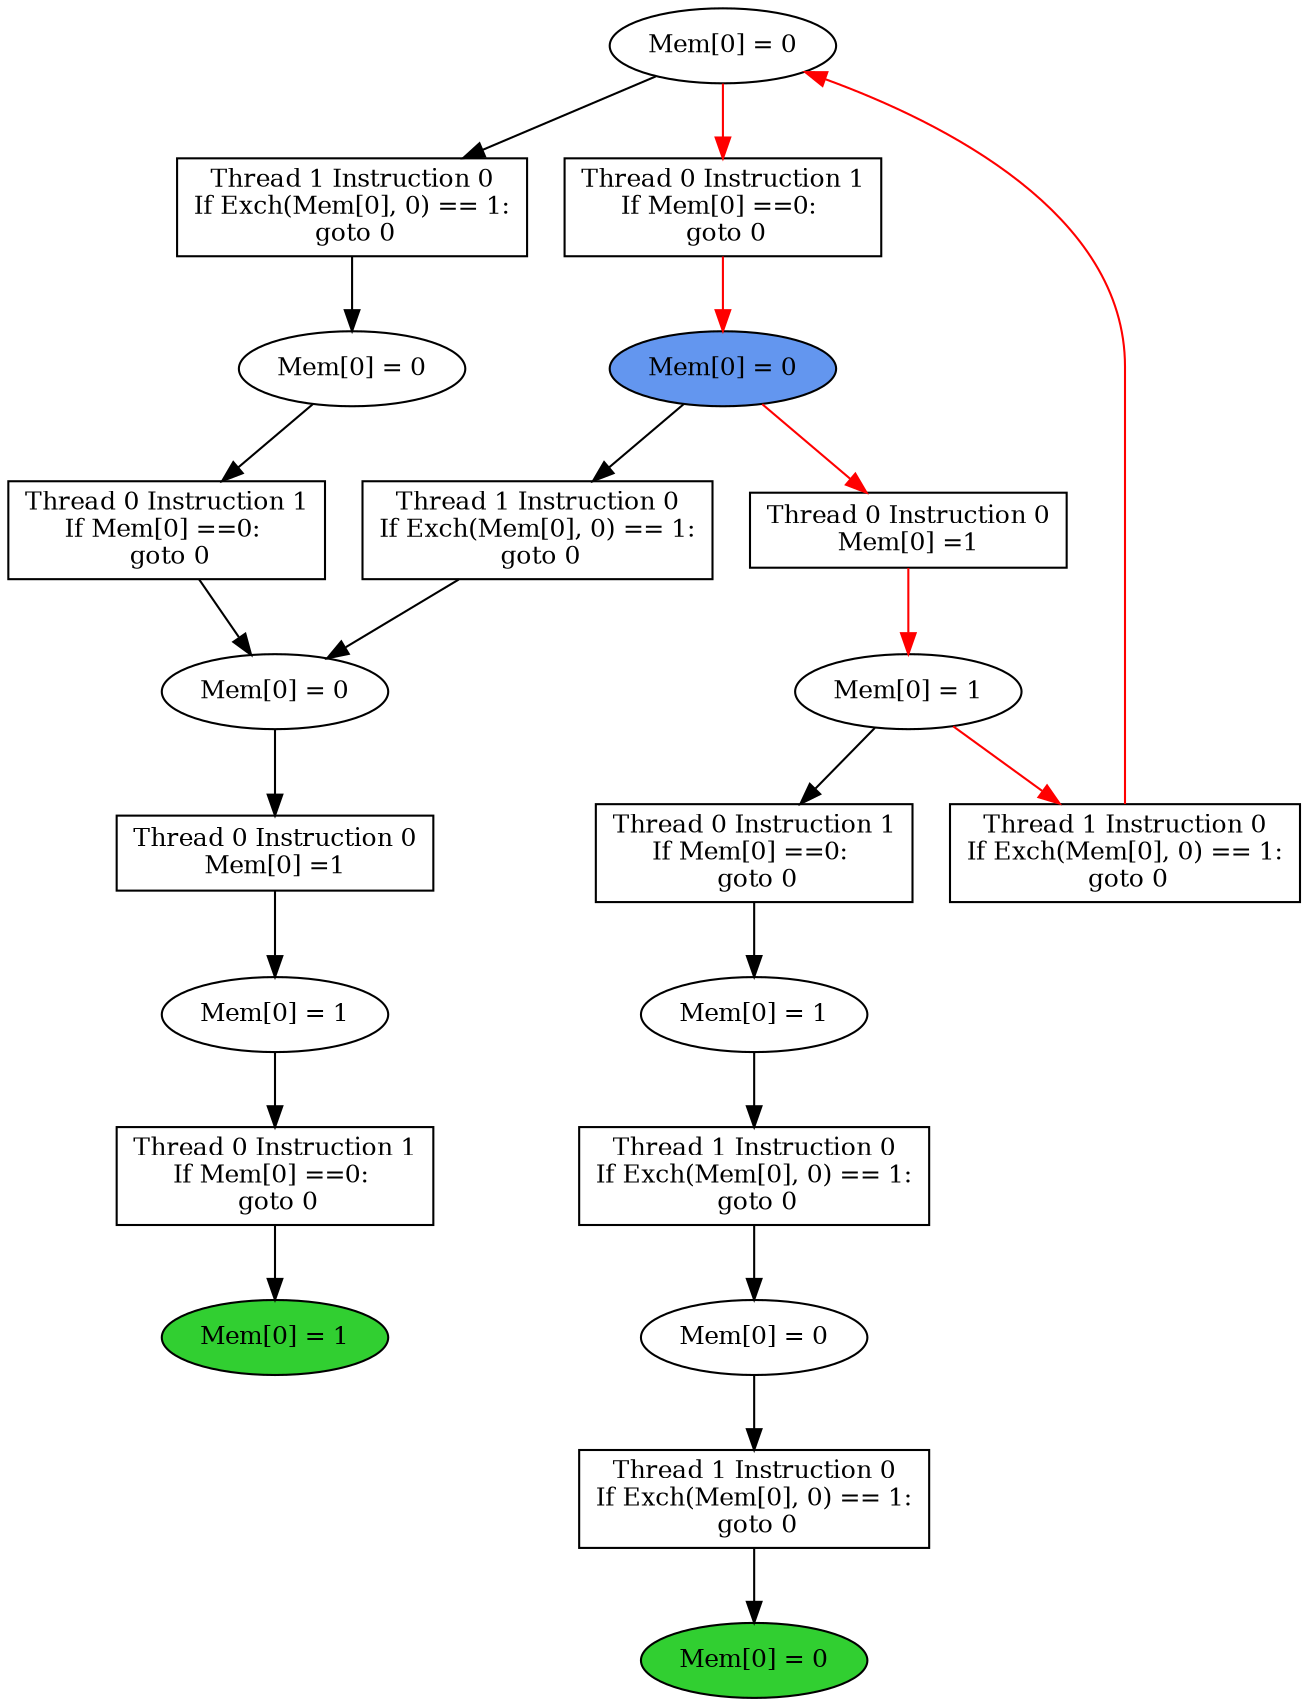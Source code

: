 digraph "graph" {
graph [fontsize=12]
node [fontsize=12]
edge [fontsize=12]
rankdir=TB;
"N15" -> "N14" [uuid = "<A0, END1>", color = "#000000", fontcolor = "#ffffff", style = "solid", label = "", dir = "forward", weight = "1"]
"N20" -> "N18" [uuid = "<A1, S6>", color = "#000000", fontcolor = "#ffffff", style = "solid", label = "", dir = "forward", weight = "1"]
"N26" -> "N25" [uuid = "<A2, S0>", color = "#ff0000", fontcolor = "#ffffff", style = "solid", label = "", dir = "forward", weight = "1"]
"N13" -> "N12" [uuid = "<A3, S5>", color = "#000000", fontcolor = "#ffffff", style = "solid", label = "", dir = "forward", weight = "1"]
"N28" -> "N27" [uuid = "<A4, START$0>", color = "#ff0000", fontcolor = "#ffffff", style = "solid", label = "", dir = "forward", weight = "1"]
"N9" -> "N8" [uuid = "<A5, END0>", color = "#000000", fontcolor = "#ffffff", style = "solid", label = "", dir = "forward", weight = "1"]
"N19" -> "N18" [uuid = "<A6, S6>", color = "#000000", fontcolor = "#ffffff", style = "solid", label = "", dir = "forward", weight = "1"]
"N11" -> "N10" [uuid = "<A7, S4>", color = "#000000", fontcolor = "#ffffff", style = "solid", label = "", dir = "forward", weight = "1"]
"N22" -> "N21" [uuid = "<A8, S3>", color = "#000000", fontcolor = "#ffffff", style = "solid", label = "", dir = "forward", weight = "1"]
"N31" -> "N24" [uuid = "<A9, S2>", color = "#ff0000", fontcolor = "#ffffff", style = "solid", label = "", dir = "back", weight = "1"]
"N17" -> "N16" [uuid = "<A10, S1>", color = "#000000", fontcolor = "#ffffff", style = "solid", label = "", dir = "forward", weight = "1"]
"N16" -> "N15" [uuid = "<A0, S1>", color = "#000000", fontcolor = "#ffffff", style = "solid", label = "", dir = "forward", weight = "1"]
"N21" -> "N20" [uuid = "<A1, S3>", color = "#000000", fontcolor = "#ffffff", style = "solid", label = "", dir = "forward", weight = "1"]
"N27" -> "N26" [uuid = "<A2, START$0>", color = "#ff0000", fontcolor = "#ffffff", style = "solid", label = "", dir = "forward", weight = "1"]
"N25" -> "N13" [uuid = "<A3, S0>", color = "#000000", fontcolor = "#ffffff", style = "solid", label = "", dir = "forward", weight = "1"]
"N31" -> "N28" [uuid = "<A4, S2>", color = "#ff0000", fontcolor = "#ffffff", style = "solid", label = "", dir = "forward", weight = "1"]
"N10" -> "N9" [uuid = "<A5, S4>", color = "#000000", fontcolor = "#ffffff", style = "solid", label = "", dir = "forward", weight = "1"]
"N27" -> "N19" [uuid = "<A6, START$0>", color = "#000000", fontcolor = "#ffffff", style = "solid", label = "", dir = "forward", weight = "1"]
"N12" -> "N11" [uuid = "<A7, S5>", color = "#000000", fontcolor = "#ffffff", style = "solid", label = "", dir = "forward", weight = "1"]
"N31" -> "N22" [uuid = "<A8, S2>", color = "#000000", fontcolor = "#ffffff", style = "solid", label = "", dir = "forward", weight = "1"]
"N25" -> "N24" [uuid = "<A9, S0>", color = "#ff0000", fontcolor = "#ffffff", style = "solid", label = "", dir = "forward", weight = "1"]
"N18" -> "N17" [uuid = "<A10, S6>", color = "#000000", fontcolor = "#ffffff", style = "solid", label = "", dir = "forward", weight = "1"]
"N8" [uuid="END0", label="Mem[0] = 0", fillcolor = "#31cf31", fontcolor = "#000000", shape = "ellipse", style = "filled, solid"]
"N9" [uuid="A5", label="Thread 1 Instruction 0
If Exch(Mem[0], 0) == 1:
 goto 0", fillcolor = "#ffffff", fontcolor = "#000000", shape = "box", style = "filled, solid"]
"N10" [uuid="S4", label="Mem[0] = 0", fillcolor = "#ffffff", fontcolor = "#000000", shape = "ellipse", style = "filled, solid"]
"N11" [uuid="A7", label="Thread 1 Instruction 0
If Exch(Mem[0], 0) == 1:
 goto 0", fillcolor = "#ffffff", fontcolor = "#000000", shape = "box", style = "filled, solid"]
"N12" [uuid="S5", label="Mem[0] = 1", fillcolor = "#ffffff", fontcolor = "#000000", shape = "ellipse", style = "filled, solid"]
"N13" [uuid="A3", label="Thread 0 Instruction 1
If Mem[0] ==0: 
 goto 0", fillcolor = "#ffffff", fontcolor = "#000000", shape = "box", style = "filled, solid"]
"N14" [uuid="END1", label="Mem[0] = 1", fillcolor = "#31cf31", fontcolor = "#000000", shape = "ellipse", style = "filled, solid"]
"N15" [uuid="A0", label="Thread 0 Instruction 1
If Mem[0] ==0: 
 goto 0", fillcolor = "#ffffff", fontcolor = "#000000", shape = "box", style = "filled, solid"]
"N16" [uuid="S1", label="Mem[0] = 1", fillcolor = "#ffffff", fontcolor = "#000000", shape = "ellipse", style = "filled, solid"]
"N17" [uuid="A10", label="Thread 0 Instruction 0
Mem[0] =1", fillcolor = "#ffffff", fontcolor = "#000000", shape = "box", style = "filled, solid"]
"N18" [uuid="S6", label="Mem[0] = 0", fillcolor = "#ffffff", fontcolor = "#000000", shape = "ellipse", style = "filled, solid"]
"N19" [uuid="A6", label="Thread 1 Instruction 0
If Exch(Mem[0], 0) == 1:
 goto 0", fillcolor = "#ffffff", fontcolor = "#000000", shape = "box", style = "filled, solid"]
"N20" [uuid="A1", label="Thread 0 Instruction 1
If Mem[0] ==0: 
 goto 0", fillcolor = "#ffffff", fontcolor = "#000000", shape = "box", style = "filled, solid"]
"N21" [uuid="S3", label="Mem[0] = 0", fillcolor = "#ffffff", fontcolor = "#000000", shape = "ellipse", style = "filled, solid"]
"N22" [uuid="A8", label="Thread 1 Instruction 0
If Exch(Mem[0], 0) == 1:
 goto 0", fillcolor = "#ffffff", fontcolor = "#000000", shape = "box", style = "filled, solid"]
"N24" [uuid="A9", label="Thread 1 Instruction 0
If Exch(Mem[0], 0) == 1:
 goto 0", fillcolor = "#ffffff", fontcolor = "#000000", shape = "box", style = "filled, solid"]
"N25" [uuid="S0", label="Mem[0] = 1", fillcolor = "#ffffff", fontcolor = "#000000", shape = "ellipse", style = "filled, solid"]
"N26" [uuid="A2", label="Thread 0 Instruction 0
Mem[0] =1", fillcolor = "#ffffff", fontcolor = "#000000", shape = "box", style = "filled, solid"]
"N27" [uuid="START$0", label="Mem[0] = 0", fillcolor = "#6396ef", fontcolor = "#000000", shape = "ellipse", style = "filled, solid"]
"N28" [uuid="A4", label="Thread 0 Instruction 1
If Mem[0] ==0: 
 goto 0", fillcolor = "#ffffff", fontcolor = "#000000", shape = "box", style = "filled, solid"]
"N31" [uuid="S2", label="Mem[0] = 0", fillcolor = "#ffffff", fontcolor = "#000000", shape = "ellipse", style = "filled, solid"]
}